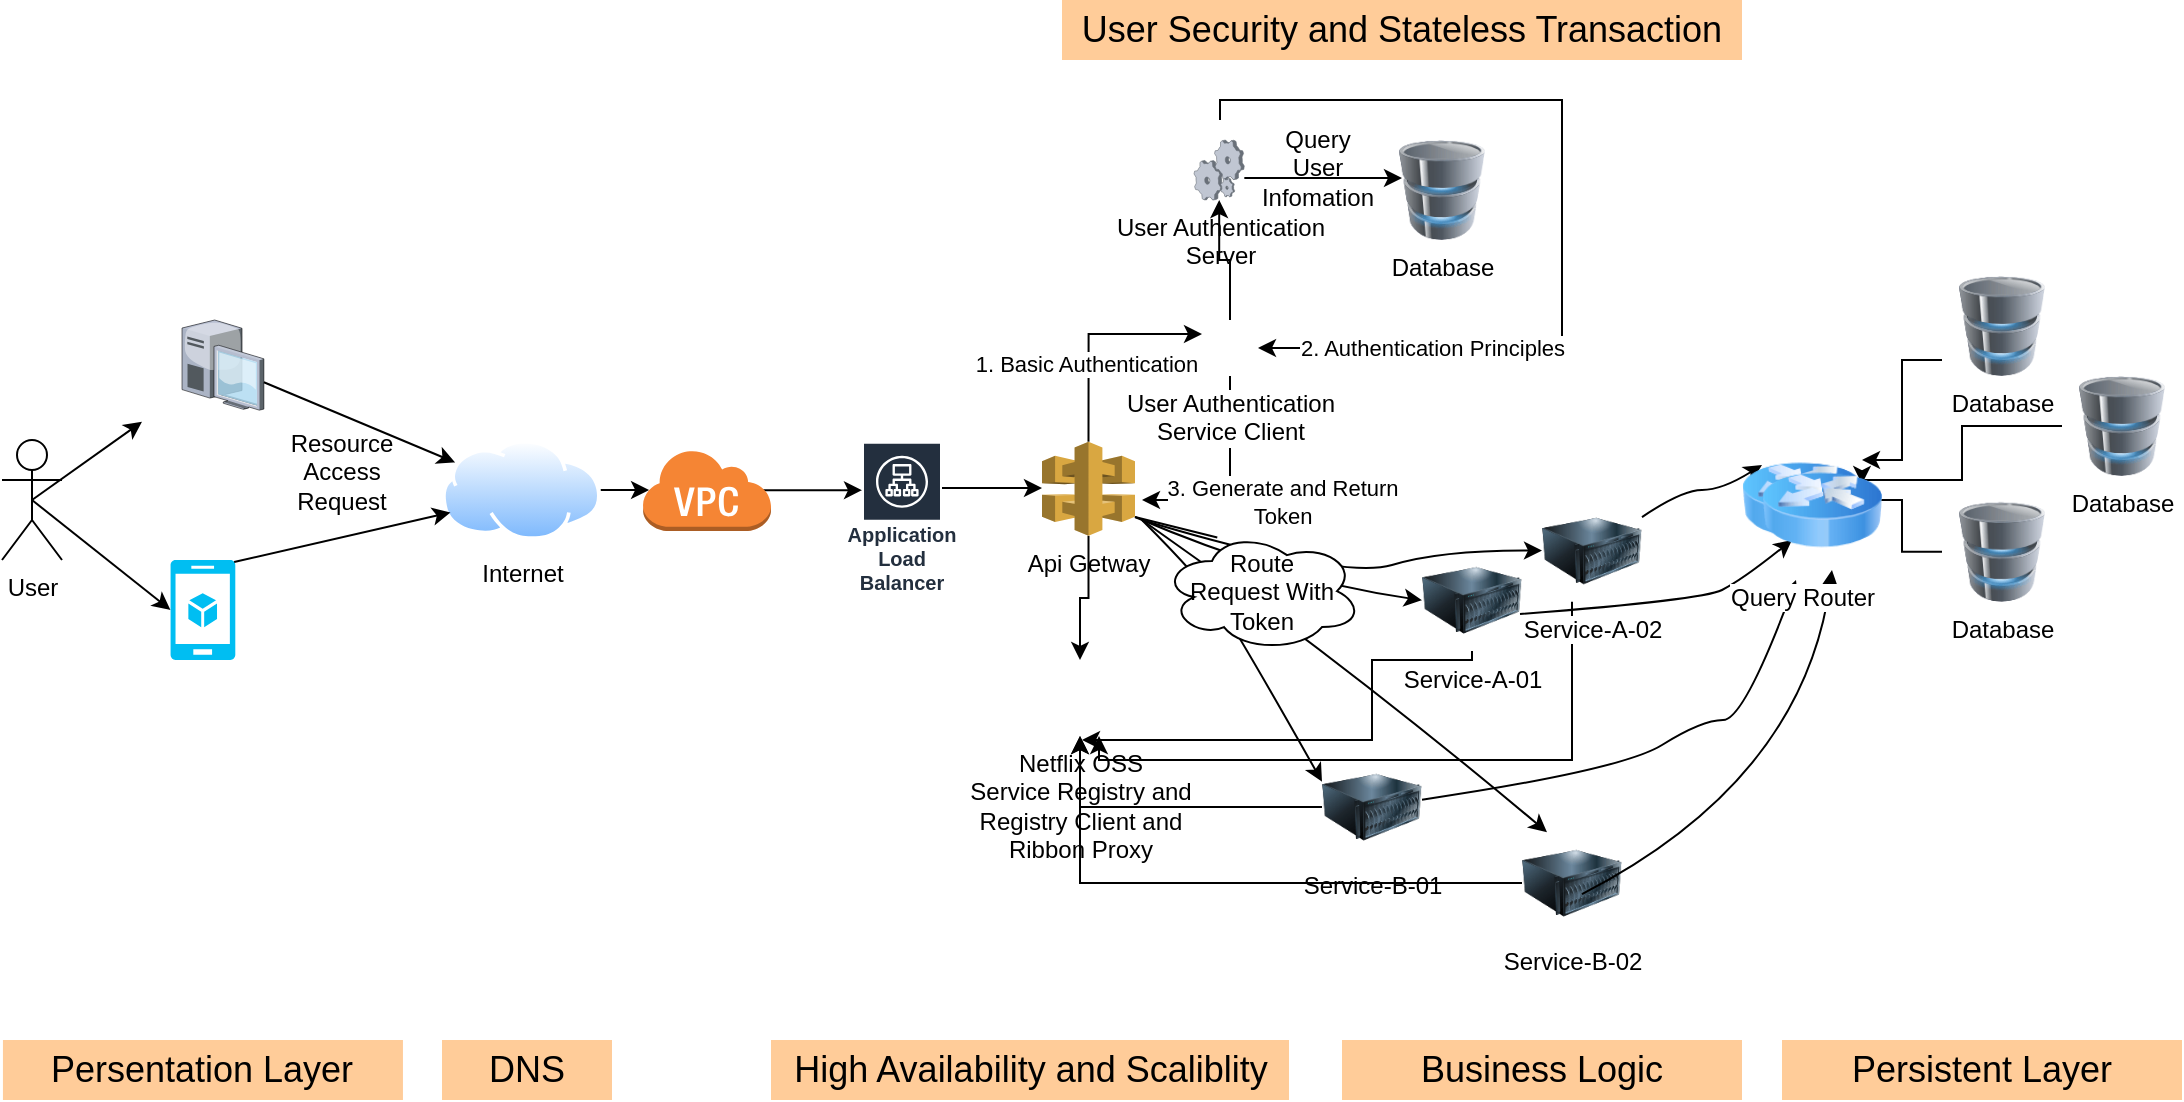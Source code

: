 <mxfile version="16.2.4" type="github">
  <diagram id="YiBS9SyUtZm0pEoMCczj" name="Page-1">
    <mxGraphModel dx="1022" dy="1492" grid="1" gridSize="10" guides="1" tooltips="1" connect="1" arrows="1" fold="1" page="1" pageScale="1" pageWidth="850" pageHeight="1100" math="0" shadow="0">
      <root>
        <mxCell id="0" />
        <mxCell id="1" parent="0" />
        <mxCell id="brArj6lu671APv80hZgv-5" value="" style="verticalLabelPosition=bottom;html=1;verticalAlign=top;align=center;strokeColor=none;fillColor=#00BEF2;shape=mxgraph.azure.mobile_services;pointerEvents=1;" vertex="1" parent="1">
          <mxGeometry x="104.22" y="200" width="32.5" height="50" as="geometry" />
        </mxCell>
        <mxCell id="brArj6lu671APv80hZgv-8" value="" style="group" vertex="1" connectable="0" parent="1">
          <mxGeometry x="90" y="80" width="60.94" height="67.68" as="geometry" />
        </mxCell>
        <mxCell id="brArj6lu671APv80hZgv-3" value="" style="verticalLabelPosition=bottom;sketch=0;aspect=fixed;html=1;verticalAlign=top;strokeColor=none;align=center;outlineConnect=0;shape=mxgraph.citrix.desktop;" vertex="1" parent="brArj6lu671APv80hZgv-8">
          <mxGeometry x="20" width="40.94" height="45.08" as="geometry" />
        </mxCell>
        <mxCell id="brArj6lu671APv80hZgv-1" value="" style="shape=image;html=1;verticalAlign=top;verticalLabelPosition=bottom;labelBackgroundColor=#ffffff;imageAspect=0;aspect=fixed;image=https://cdn3.iconfinder.com/data/icons/3d-applications/128/app_icons_web_development___chrome_logo_website_browser_google.png" vertex="1" parent="brArj6lu671APv80hZgv-8">
          <mxGeometry y="20" width="47.68" height="47.68" as="geometry" />
        </mxCell>
        <mxCell id="brArj6lu671APv80hZgv-15" style="edgeStyle=orthogonalEdgeStyle;rounded=0;orthogonalLoop=1;jettySize=auto;html=1;entryX=0.055;entryY=0.5;entryDx=0;entryDy=0;entryPerimeter=0;" edge="1" parent="1" source="brArj6lu671APv80hZgv-9" target="brArj6lu671APv80hZgv-14">
          <mxGeometry relative="1" as="geometry" />
        </mxCell>
        <mxCell id="brArj6lu671APv80hZgv-9" value="&lt;div&gt;Internet&lt;/div&gt;" style="aspect=fixed;perimeter=ellipsePerimeter;html=1;align=center;shadow=0;dashed=0;spacingTop=3;image;image=img/lib/active_directory/internet_cloud.svg;" vertex="1" parent="1">
          <mxGeometry x="240" y="140" width="79.37" height="50" as="geometry" />
        </mxCell>
        <mxCell id="brArj6lu671APv80hZgv-11" value="" style="curved=1;endArrow=classic;html=1;rounded=0;" edge="1" parent="1" source="brArj6lu671APv80hZgv-3" target="brArj6lu671APv80hZgv-9">
          <mxGeometry width="50" height="50" relative="1" as="geometry">
            <mxPoint x="400" y="230" as="sourcePoint" />
            <mxPoint x="450" y="180" as="targetPoint" />
          </mxGeometry>
        </mxCell>
        <mxCell id="brArj6lu671APv80hZgv-12" value="" style="curved=1;endArrow=classic;html=1;rounded=0;exitX=0.98;exitY=0.02;exitDx=0;exitDy=0;exitPerimeter=0;entryX=0;entryY=0.75;entryDx=0;entryDy=0;" edge="1" parent="1" source="brArj6lu671APv80hZgv-5" target="brArj6lu671APv80hZgv-9">
          <mxGeometry width="50" height="50" relative="1" as="geometry">
            <mxPoint x="210" y="170" as="sourcePoint" />
            <mxPoint x="263.039" y="140.267" as="targetPoint" />
          </mxGeometry>
        </mxCell>
        <mxCell id="brArj6lu671APv80hZgv-13" value="Resource Access Request" style="text;html=1;strokeColor=none;fillColor=none;align=center;verticalAlign=middle;whiteSpace=wrap;rounded=0;" vertex="1" parent="1">
          <mxGeometry x="160" y="140.9" width="60" height="30" as="geometry" />
        </mxCell>
        <mxCell id="brArj6lu671APv80hZgv-18" style="edgeStyle=orthogonalEdgeStyle;rounded=0;orthogonalLoop=1;jettySize=auto;html=1;" edge="1" parent="1" target="brArj6lu671APv80hZgv-16">
          <mxGeometry relative="1" as="geometry">
            <mxPoint x="398.5" y="165.1" as="sourcePoint" />
            <mxPoint x="444" y="180.9" as="targetPoint" />
            <Array as="points">
              <mxPoint x="440" y="165" />
              <mxPoint x="440" y="165" />
            </Array>
          </mxGeometry>
        </mxCell>
        <mxCell id="brArj6lu671APv80hZgv-14" value="" style="outlineConnect=0;dashed=0;verticalLabelPosition=bottom;verticalAlign=top;align=center;html=1;shape=mxgraph.aws3.virtual_private_cloud;fillColor=#F58534;gradientColor=none;" vertex="1" parent="1">
          <mxGeometry x="340" y="144.45" width="64.5" height="41.1" as="geometry" />
        </mxCell>
        <mxCell id="brArj6lu671APv80hZgv-19" style="edgeStyle=orthogonalEdgeStyle;rounded=0;orthogonalLoop=1;jettySize=auto;html=1;" edge="1" parent="1" source="brArj6lu671APv80hZgv-16" target="brArj6lu671APv80hZgv-17">
          <mxGeometry relative="1" as="geometry">
            <Array as="points">
              <mxPoint x="500" y="164" />
              <mxPoint x="500" y="164" />
            </Array>
          </mxGeometry>
        </mxCell>
        <mxCell id="brArj6lu671APv80hZgv-16" value="Application Load Balancer" style="sketch=0;outlineConnect=0;fontColor=#232F3E;gradientColor=none;strokeColor=#ffffff;fillColor=#232F3E;dashed=0;verticalLabelPosition=middle;verticalAlign=bottom;align=center;html=1;whiteSpace=wrap;fontSize=10;fontStyle=1;spacing=3;shape=mxgraph.aws4.productIcon;prIcon=mxgraph.aws4.application_load_balancer;" vertex="1" parent="1">
          <mxGeometry x="450" y="140.9" width="40" height="80" as="geometry" />
        </mxCell>
        <mxCell id="brArj6lu671APv80hZgv-26" style="edgeStyle=orthogonalEdgeStyle;rounded=0;orthogonalLoop=1;jettySize=auto;html=1;entryX=0;entryY=0.25;entryDx=0;entryDy=0;exitX=0.5;exitY=0;exitDx=0;exitDy=0;exitPerimeter=0;" edge="1" parent="1" source="brArj6lu671APv80hZgv-17" target="brArj6lu671APv80hZgv-20">
          <mxGeometry relative="1" as="geometry" />
        </mxCell>
        <mxCell id="brArj6lu671APv80hZgv-27" value="1. Basic Authentication" style="edgeLabel;html=1;align=center;verticalAlign=middle;resizable=0;points=[];" vertex="1" connectable="0" parent="brArj6lu671APv80hZgv-26">
          <mxGeometry x="-0.297" y="2" relative="1" as="geometry">
            <mxPoint as="offset" />
          </mxGeometry>
        </mxCell>
        <mxCell id="brArj6lu671APv80hZgv-33" style="edgeStyle=orthogonalEdgeStyle;rounded=0;orthogonalLoop=1;jettySize=auto;html=1;" edge="1" parent="1" source="brArj6lu671APv80hZgv-17" target="brArj6lu671APv80hZgv-32">
          <mxGeometry relative="1" as="geometry" />
        </mxCell>
        <mxCell id="brArj6lu671APv80hZgv-17" value="Api Getway" style="outlineConnect=0;dashed=0;verticalLabelPosition=bottom;verticalAlign=top;align=center;html=1;shape=mxgraph.aws3.api_gateway;fillColor=#D9A741;gradientColor=none;" vertex="1" parent="1">
          <mxGeometry x="540" y="140.9" width="46.5" height="47" as="geometry" />
        </mxCell>
        <mxCell id="brArj6lu671APv80hZgv-25" style="edgeStyle=orthogonalEdgeStyle;rounded=0;orthogonalLoop=1;jettySize=auto;html=1;" edge="1" parent="1" source="brArj6lu671APv80hZgv-20" target="brArj6lu671APv80hZgv-21">
          <mxGeometry relative="1" as="geometry" />
        </mxCell>
        <mxCell id="brArj6lu671APv80hZgv-28" style="edgeStyle=orthogonalEdgeStyle;rounded=0;orthogonalLoop=1;jettySize=auto;html=1;exitX=0.5;exitY=1;exitDx=0;exitDy=0;" edge="1" parent="1" source="brArj6lu671APv80hZgv-20">
          <mxGeometry relative="1" as="geometry">
            <mxPoint x="590" y="170" as="targetPoint" />
            <Array as="points">
              <mxPoint x="634" y="170" />
              <mxPoint x="590" y="170" />
            </Array>
          </mxGeometry>
        </mxCell>
        <mxCell id="brArj6lu671APv80hZgv-29" value="&lt;div&gt;3. Generate and Return&lt;br&gt;&lt;/div&gt;&lt;div&gt;Token&lt;/div&gt;" style="edgeLabel;html=1;align=center;verticalAlign=middle;resizable=0;points=[];" vertex="1" connectable="0" parent="brArj6lu671APv80hZgv-28">
          <mxGeometry x="0.207" relative="1" as="geometry">
            <mxPoint x="28" y="1" as="offset" />
          </mxGeometry>
        </mxCell>
        <mxCell id="brArj6lu671APv80hZgv-20" value="&lt;div&gt;User Authentication&lt;/div&gt;&lt;div&gt;Service Client&lt;br&gt;&lt;/div&gt;" style="shape=image;html=1;verticalAlign=top;verticalLabelPosition=bottom;labelBackgroundColor=#ffffff;imageAspect=0;aspect=fixed;image=https://cdn1.iconfinder.com/data/icons/nuvola2/48x48/actions/kgpg_identity.png" vertex="1" parent="1">
          <mxGeometry x="620" y="80" width="28" height="28" as="geometry" />
        </mxCell>
        <mxCell id="brArj6lu671APv80hZgv-23" style="edgeStyle=orthogonalEdgeStyle;rounded=0;orthogonalLoop=1;jettySize=auto;html=1;" edge="1" parent="1" source="brArj6lu671APv80hZgv-21">
          <mxGeometry relative="1" as="geometry">
            <mxPoint x="720" y="9" as="targetPoint" />
            <Array as="points">
              <mxPoint x="700" y="9" />
              <mxPoint x="700" y="9" />
            </Array>
          </mxGeometry>
        </mxCell>
        <mxCell id="brArj6lu671APv80hZgv-30" style="edgeStyle=orthogonalEdgeStyle;rounded=0;orthogonalLoop=1;jettySize=auto;html=1;entryX=1;entryY=0.5;entryDx=0;entryDy=0;" edge="1" parent="1" target="brArj6lu671APv80hZgv-20">
          <mxGeometry relative="1" as="geometry">
            <mxPoint x="629" y="-20" as="sourcePoint" />
            <Array as="points">
              <mxPoint x="629" y="-30" />
              <mxPoint x="800" y="-30" />
              <mxPoint x="800" y="94" />
            </Array>
          </mxGeometry>
        </mxCell>
        <mxCell id="brArj6lu671APv80hZgv-31" value="2. Authentication Principles" style="edgeLabel;html=1;align=center;verticalAlign=middle;resizable=0;points=[];" vertex="1" connectable="0" parent="brArj6lu671APv80hZgv-30">
          <mxGeometry x="0.619" relative="1" as="geometry">
            <mxPoint as="offset" />
          </mxGeometry>
        </mxCell>
        <mxCell id="brArj6lu671APv80hZgv-21" value="&lt;div&gt;User Authentication&lt;/div&gt;&lt;div&gt;Server&lt;br&gt;&lt;/div&gt;" style="verticalLabelPosition=bottom;sketch=0;aspect=fixed;html=1;verticalAlign=top;strokeColor=none;align=center;outlineConnect=0;shape=mxgraph.citrix.process;" vertex="1" parent="1">
          <mxGeometry x="616" y="-10" width="25.16" height="30" as="geometry" />
        </mxCell>
        <mxCell id="brArj6lu671APv80hZgv-22" value="Database" style="image;html=1;image=img/lib/clip_art/computers/Database_128x128.png" vertex="1" parent="1">
          <mxGeometry x="710" y="-10" width="60" height="50" as="geometry" />
        </mxCell>
        <mxCell id="brArj6lu671APv80hZgv-24" value="Query User Infomation" style="text;html=1;strokeColor=none;fillColor=none;align=center;verticalAlign=middle;whiteSpace=wrap;rounded=0;" vertex="1" parent="1">
          <mxGeometry x="648" y="-11" width="60" height="30" as="geometry" />
        </mxCell>
        <mxCell id="brArj6lu671APv80hZgv-32" value="&lt;div&gt;Netflix OSS&lt;/div&gt;&lt;div&gt;Service Registry and&lt;/div&gt;&lt;div&gt;Registry Client and&lt;/div&gt;&lt;div&gt;Ribbon Proxy&lt;br&gt;&lt;/div&gt;" style="shape=image;html=1;verticalAlign=top;verticalLabelPosition=bottom;labelBackgroundColor=#ffffff;imageAspect=0;aspect=fixed;image=https://cdn3.iconfinder.com/data/icons/3d-applications/128/app_icons_media___netflix_logo_website_movie_series_multimedia_streaming_stream.png" vertex="1" parent="1">
          <mxGeometry x="540" y="250" width="38" height="38" as="geometry" />
        </mxCell>
        <mxCell id="brArj6lu671APv80hZgv-44" style="edgeStyle=orthogonalEdgeStyle;rounded=0;orthogonalLoop=1;jettySize=auto;html=1;" edge="1" parent="1" source="brArj6lu671APv80hZgv-34">
          <mxGeometry relative="1" as="geometry">
            <mxPoint x="560" y="290" as="targetPoint" />
            <Array as="points">
              <mxPoint x="755" y="250" />
              <mxPoint x="705" y="250" />
              <mxPoint x="705" y="290" />
            </Array>
          </mxGeometry>
        </mxCell>
        <mxCell id="brArj6lu671APv80hZgv-34" value="Service-A-01" style="image;html=1;image=img/lib/clip_art/computers/Server_128x128.png" vertex="1" parent="1">
          <mxGeometry x="730" y="194.65" width="50" height="50.9" as="geometry" />
        </mxCell>
        <mxCell id="brArj6lu671APv80hZgv-45" style="edgeStyle=orthogonalEdgeStyle;rounded=0;orthogonalLoop=1;jettySize=auto;html=1;entryX=0.75;entryY=1;entryDx=0;entryDy=0;" edge="1" parent="1" source="brArj6lu671APv80hZgv-35" target="brArj6lu671APv80hZgv-32">
          <mxGeometry relative="1" as="geometry">
            <Array as="points">
              <mxPoint x="805" y="300" />
              <mxPoint x="569" y="300" />
            </Array>
          </mxGeometry>
        </mxCell>
        <mxCell id="brArj6lu671APv80hZgv-35" value="Service-A-02" style="image;html=1;image=img/lib/clip_art/computers/Server_128x128.png" vertex="1" parent="1">
          <mxGeometry x="790" y="170" width="50" height="50.9" as="geometry" />
        </mxCell>
        <mxCell id="brArj6lu671APv80hZgv-42" style="edgeStyle=orthogonalEdgeStyle;rounded=0;orthogonalLoop=1;jettySize=auto;html=1;" edge="1" parent="1" source="brArj6lu671APv80hZgv-40" target="brArj6lu671APv80hZgv-32">
          <mxGeometry relative="1" as="geometry" />
        </mxCell>
        <mxCell id="brArj6lu671APv80hZgv-40" value="Service-B-01" style="image;html=1;image=img/lib/clip_art/computers/Server_128x128.png" vertex="1" parent="1">
          <mxGeometry x="680" y="298.1" width="50" height="50.9" as="geometry" />
        </mxCell>
        <mxCell id="brArj6lu671APv80hZgv-43" style="edgeStyle=orthogonalEdgeStyle;rounded=0;orthogonalLoop=1;jettySize=auto;html=1;" edge="1" parent="1" source="brArj6lu671APv80hZgv-41" target="brArj6lu671APv80hZgv-32">
          <mxGeometry relative="1" as="geometry" />
        </mxCell>
        <mxCell id="brArj6lu671APv80hZgv-41" value="Service-B-02" style="image;html=1;image=img/lib/clip_art/computers/Server_128x128.png" vertex="1" parent="1">
          <mxGeometry x="780" y="336.1" width="50" height="50.9" as="geometry" />
        </mxCell>
        <mxCell id="brArj6lu671APv80hZgv-47" value="" style="curved=1;endArrow=classic;html=1;rounded=0;entryX=0;entryY=0.5;entryDx=0;entryDy=0;exitX=1;exitY=0.8;exitDx=0;exitDy=0;exitPerimeter=0;" edge="1" parent="1" source="brArj6lu671APv80hZgv-17" target="brArj6lu671APv80hZgv-34">
          <mxGeometry width="50" height="50" relative="1" as="geometry">
            <mxPoint x="580" y="190" as="sourcePoint" />
            <mxPoint x="560" y="250" as="targetPoint" />
            <Array as="points">
              <mxPoint x="660" y="210" />
            </Array>
          </mxGeometry>
        </mxCell>
        <mxCell id="brArj6lu671APv80hZgv-48" value="" style="curved=1;endArrow=classic;html=1;rounded=0;" edge="1" parent="1" target="brArj6lu671APv80hZgv-35">
          <mxGeometry width="50" height="50" relative="1" as="geometry">
            <mxPoint x="590" y="180" as="sourcePoint" />
            <mxPoint x="690" y="234.55" as="targetPoint" />
            <Array as="points">
              <mxPoint x="690" y="210" />
              <mxPoint x="740" y="195" />
            </Array>
          </mxGeometry>
        </mxCell>
        <mxCell id="brArj6lu671APv80hZgv-49" value="" style="curved=1;endArrow=classic;html=1;rounded=0;entryX=0;entryY=0.25;entryDx=0;entryDy=0;" edge="1" parent="1" target="brArj6lu671APv80hZgv-40">
          <mxGeometry width="50" height="50" relative="1" as="geometry">
            <mxPoint x="590" y="180" as="sourcePoint" />
            <mxPoint x="690" y="234.55" as="targetPoint" />
            <Array as="points">
              <mxPoint x="620" y="210" />
              <mxPoint x="640" y="240" />
            </Array>
          </mxGeometry>
        </mxCell>
        <mxCell id="brArj6lu671APv80hZgv-50" value="" style="curved=1;endArrow=classic;html=1;rounded=0;entryX=0.25;entryY=0;entryDx=0;entryDy=0;startArrow=none;" edge="1" parent="1" target="brArj6lu671APv80hZgv-41">
          <mxGeometry width="50" height="50" relative="1" as="geometry">
            <mxPoint x="590" y="180" as="sourcePoint" />
            <mxPoint x="690" y="320.825" as="targetPoint" />
            <Array as="points">
              <mxPoint x="690" y="250" />
            </Array>
          </mxGeometry>
        </mxCell>
        <mxCell id="brArj6lu671APv80hZgv-51" value="&lt;div&gt;Route&lt;/div&gt;&lt;div&gt;Request With Token&lt;/div&gt;" style="ellipse;shape=cloud;whiteSpace=wrap;html=1;" vertex="1" parent="1">
          <mxGeometry x="600" y="185.55" width="100" height="60" as="geometry" />
        </mxCell>
        <mxCell id="brArj6lu671APv80hZgv-52" value="" style="curved=1;endArrow=none;html=1;rounded=0;entryX=0.25;entryY=0;entryDx=0;entryDy=0;exitX=1;exitY=0.8;exitDx=0;exitDy=0;exitPerimeter=0;" edge="1" parent="1" source="brArj6lu671APv80hZgv-17" target="brArj6lu671APv80hZgv-51">
          <mxGeometry width="50" height="50" relative="1" as="geometry">
            <mxPoint x="586.5" y="178.5" as="sourcePoint" />
            <mxPoint x="792.5" y="336.1" as="targetPoint" />
          </mxGeometry>
        </mxCell>
        <mxCell id="brArj6lu671APv80hZgv-53" value="User" style="shape=umlActor;verticalLabelPosition=bottom;verticalAlign=top;html=1;outlineConnect=0;" vertex="1" parent="1">
          <mxGeometry x="20" y="140" width="30" height="60" as="geometry" />
        </mxCell>
        <mxCell id="brArj6lu671APv80hZgv-54" value="" style="endArrow=classic;html=1;rounded=0;exitX=0.5;exitY=0.5;exitDx=0;exitDy=0;exitPerimeter=0;" edge="1" parent="1" source="brArj6lu671APv80hZgv-53">
          <mxGeometry width="50" height="50" relative="1" as="geometry">
            <mxPoint x="40" y="180.9" as="sourcePoint" />
            <mxPoint x="90" y="130.9" as="targetPoint" />
          </mxGeometry>
        </mxCell>
        <mxCell id="brArj6lu671APv80hZgv-55" value="" style="endArrow=classic;html=1;rounded=0;exitX=0.5;exitY=0.5;exitDx=0;exitDy=0;exitPerimeter=0;entryX=0;entryY=0.5;entryDx=0;entryDy=0;entryPerimeter=0;" edge="1" parent="1" source="brArj6lu671APv80hZgv-53" target="brArj6lu671APv80hZgv-5">
          <mxGeometry width="50" height="50" relative="1" as="geometry">
            <mxPoint x="45" y="180" as="sourcePoint" />
            <mxPoint x="100" y="140.9" as="targetPoint" />
          </mxGeometry>
        </mxCell>
        <mxCell id="brArj6lu671APv80hZgv-57" value="" style="curved=1;endArrow=classic;html=1;rounded=0;entryX=0;entryY=0.25;entryDx=0;entryDy=0;" edge="1" parent="1" source="brArj6lu671APv80hZgv-35">
          <mxGeometry width="50" height="50" relative="1" as="geometry">
            <mxPoint x="890" y="290" as="sourcePoint" />
            <mxPoint x="900" y="152.5" as="targetPoint" />
            <Array as="points">
              <mxPoint x="860" y="165" />
              <mxPoint x="880" y="165" />
            </Array>
          </mxGeometry>
        </mxCell>
        <mxCell id="brArj6lu671APv80hZgv-58" value="" style="curved=1;endArrow=classic;html=1;rounded=0;entryX=0.25;entryY=1;entryDx=0;entryDy=0;exitX=0.98;exitY=0.636;exitDx=0;exitDy=0;exitPerimeter=0;" edge="1" parent="1" source="brArj6lu671APv80hZgv-34">
          <mxGeometry width="50" height="50" relative="1" as="geometry">
            <mxPoint x="838.61" y="180" as="sourcePoint" />
            <mxPoint x="915" y="190" as="targetPoint" />
            <Array as="points">
              <mxPoint x="870" y="220" />
              <mxPoint x="890" y="210" />
            </Array>
          </mxGeometry>
        </mxCell>
        <mxCell id="brArj6lu671APv80hZgv-62" value="" style="curved=1;endArrow=classic;html=1;rounded=0;" edge="1" parent="1" target="brArj6lu671APv80hZgv-74" source="brArj6lu671APv80hZgv-40">
          <mxGeometry width="50" height="50" relative="1" as="geometry">
            <mxPoint x="871" y="318.533" as="sourcePoint" />
            <mxPoint x="971" y="380" as="targetPoint" />
            <Array as="points">
              <mxPoint x="830" y="305" />
              <mxPoint x="870" y="280" />
              <mxPoint x="891" y="280" />
            </Array>
          </mxGeometry>
        </mxCell>
        <mxCell id="brArj6lu671APv80hZgv-63" value="" style="curved=1;endArrow=classic;html=1;rounded=0;entryX=0.75;entryY=1;entryDx=0;entryDy=0;exitX=0.98;exitY=0.636;exitDx=0;exitDy=0;exitPerimeter=0;" edge="1" parent="1" target="brArj6lu671APv80hZgv-67">
          <mxGeometry width="50" height="50" relative="1" as="geometry">
            <mxPoint x="810" y="367.022" as="sourcePoint" />
            <mxPoint x="941" y="302.5" as="targetPoint" />
            <Array as="points">
              <mxPoint x="921" y="310" />
            </Array>
          </mxGeometry>
        </mxCell>
        <mxCell id="brArj6lu671APv80hZgv-71" style="edgeStyle=orthogonalEdgeStyle;rounded=0;orthogonalLoop=1;jettySize=auto;html=1;" edge="1" parent="1" source="brArj6lu671APv80hZgv-64" target="brArj6lu671APv80hZgv-67">
          <mxGeometry relative="1" as="geometry">
            <Array as="points">
              <mxPoint x="970" y="100" />
              <mxPoint x="970" y="150" />
            </Array>
          </mxGeometry>
        </mxCell>
        <mxCell id="brArj6lu671APv80hZgv-64" value="Database" style="image;html=1;image=img/lib/clip_art/computers/Database_128x128.png" vertex="1" parent="1">
          <mxGeometry x="990" y="58" width="60" height="50" as="geometry" />
        </mxCell>
        <mxCell id="brArj6lu671APv80hZgv-72" style="edgeStyle=orthogonalEdgeStyle;rounded=0;orthogonalLoop=1;jettySize=auto;html=1;entryX=1;entryY=0.386;entryDx=0;entryDy=0;entryPerimeter=0;" edge="1" parent="1" source="brArj6lu671APv80hZgv-65" target="brArj6lu671APv80hZgv-67">
          <mxGeometry relative="1" as="geometry">
            <Array as="points">
              <mxPoint x="1000" y="133" />
              <mxPoint x="1000" y="160" />
              <mxPoint x="950" y="160" />
            </Array>
          </mxGeometry>
        </mxCell>
        <mxCell id="brArj6lu671APv80hZgv-65" value="Database" style="image;html=1;image=img/lib/clip_art/computers/Database_128x128.png" vertex="1" parent="1">
          <mxGeometry x="1050" y="108" width="60" height="50" as="geometry" />
        </mxCell>
        <mxCell id="brArj6lu671APv80hZgv-73" style="edgeStyle=orthogonalEdgeStyle;rounded=0;orthogonalLoop=1;jettySize=auto;html=1;" edge="1" parent="1" source="brArj6lu671APv80hZgv-66" target="brArj6lu671APv80hZgv-67">
          <mxGeometry relative="1" as="geometry" />
        </mxCell>
        <mxCell id="brArj6lu671APv80hZgv-66" value="Database" style="image;html=1;image=img/lib/clip_art/computers/Database_128x128.png" vertex="1" parent="1">
          <mxGeometry x="990" y="170.9" width="60" height="50" as="geometry" />
        </mxCell>
        <mxCell id="brArj6lu671APv80hZgv-67" value="&lt;div&gt;Query Router&lt;/div&gt;" style="image;html=1;image=img/lib/clip_art/networking/Router_Icon_128x128.png" vertex="1" parent="1">
          <mxGeometry x="890" y="135" width="60" height="70" as="geometry" />
        </mxCell>
        <mxCell id="brArj6lu671APv80hZgv-74" value="" style="image;html=1;image=img/lib/clip_art/networking/Router_Icon_128x128.png" vertex="1" parent="1">
          <mxGeometry x="900" y="140" width="60" height="70" as="geometry" />
        </mxCell>
        <mxCell id="brArj6lu671APv80hZgv-75" value="&lt;font style=&quot;font-size: 18px&quot;&gt;User Security and Stateless Transaction&lt;/font&gt;" style="text;html=1;strokeColor=none;fillColor=#FFCC99;align=center;verticalAlign=middle;whiteSpace=wrap;rounded=0;" vertex="1" parent="1">
          <mxGeometry x="550" y="-80" width="340" height="30" as="geometry" />
        </mxCell>
        <mxCell id="brArj6lu671APv80hZgv-76" value="&lt;font style=&quot;font-size: 18px&quot;&gt;Persistent Layer&lt;/font&gt;" style="text;html=1;strokeColor=none;fillColor=#FFCC99;align=center;verticalAlign=middle;whiteSpace=wrap;rounded=0;" vertex="1" parent="1">
          <mxGeometry x="910" y="440" width="200" height="30" as="geometry" />
        </mxCell>
        <mxCell id="brArj6lu671APv80hZgv-77" value="&lt;font style=&quot;font-size: 18px&quot;&gt;Persentation Layer&lt;br&gt;&lt;/font&gt;" style="text;html=1;strokeColor=none;fillColor=#FFCC99;align=center;verticalAlign=middle;whiteSpace=wrap;rounded=0;" vertex="1" parent="1">
          <mxGeometry x="20.47" y="440" width="200" height="30" as="geometry" />
        </mxCell>
        <mxCell id="brArj6lu671APv80hZgv-78" value="&lt;font style=&quot;font-size: 18px&quot;&gt;High Availability and Scaliblity &lt;/font&gt;" style="text;html=1;strokeColor=none;fillColor=#FFCC99;align=center;verticalAlign=middle;whiteSpace=wrap;rounded=0;" vertex="1" parent="1">
          <mxGeometry x="404.5" y="440" width="259" height="30" as="geometry" />
        </mxCell>
        <mxCell id="brArj6lu671APv80hZgv-79" value="&lt;font style=&quot;font-size: 18px&quot;&gt;Business Logic&lt;/font&gt;" style="text;html=1;strokeColor=none;fillColor=#FFCC99;align=center;verticalAlign=middle;whiteSpace=wrap;rounded=0;" vertex="1" parent="1">
          <mxGeometry x="690" y="440" width="200" height="30" as="geometry" />
        </mxCell>
        <mxCell id="brArj6lu671APv80hZgv-80" value="&lt;font style=&quot;font-size: 18px&quot;&gt;DNS&lt;/font&gt;&lt;font style=&quot;font-size: 18px&quot;&gt;&lt;br&gt;&lt;/font&gt;" style="text;html=1;strokeColor=none;fillColor=#FFCC99;align=center;verticalAlign=middle;whiteSpace=wrap;rounded=0;" vertex="1" parent="1">
          <mxGeometry x="240" y="440" width="85" height="30" as="geometry" />
        </mxCell>
      </root>
    </mxGraphModel>
  </diagram>
</mxfile>
